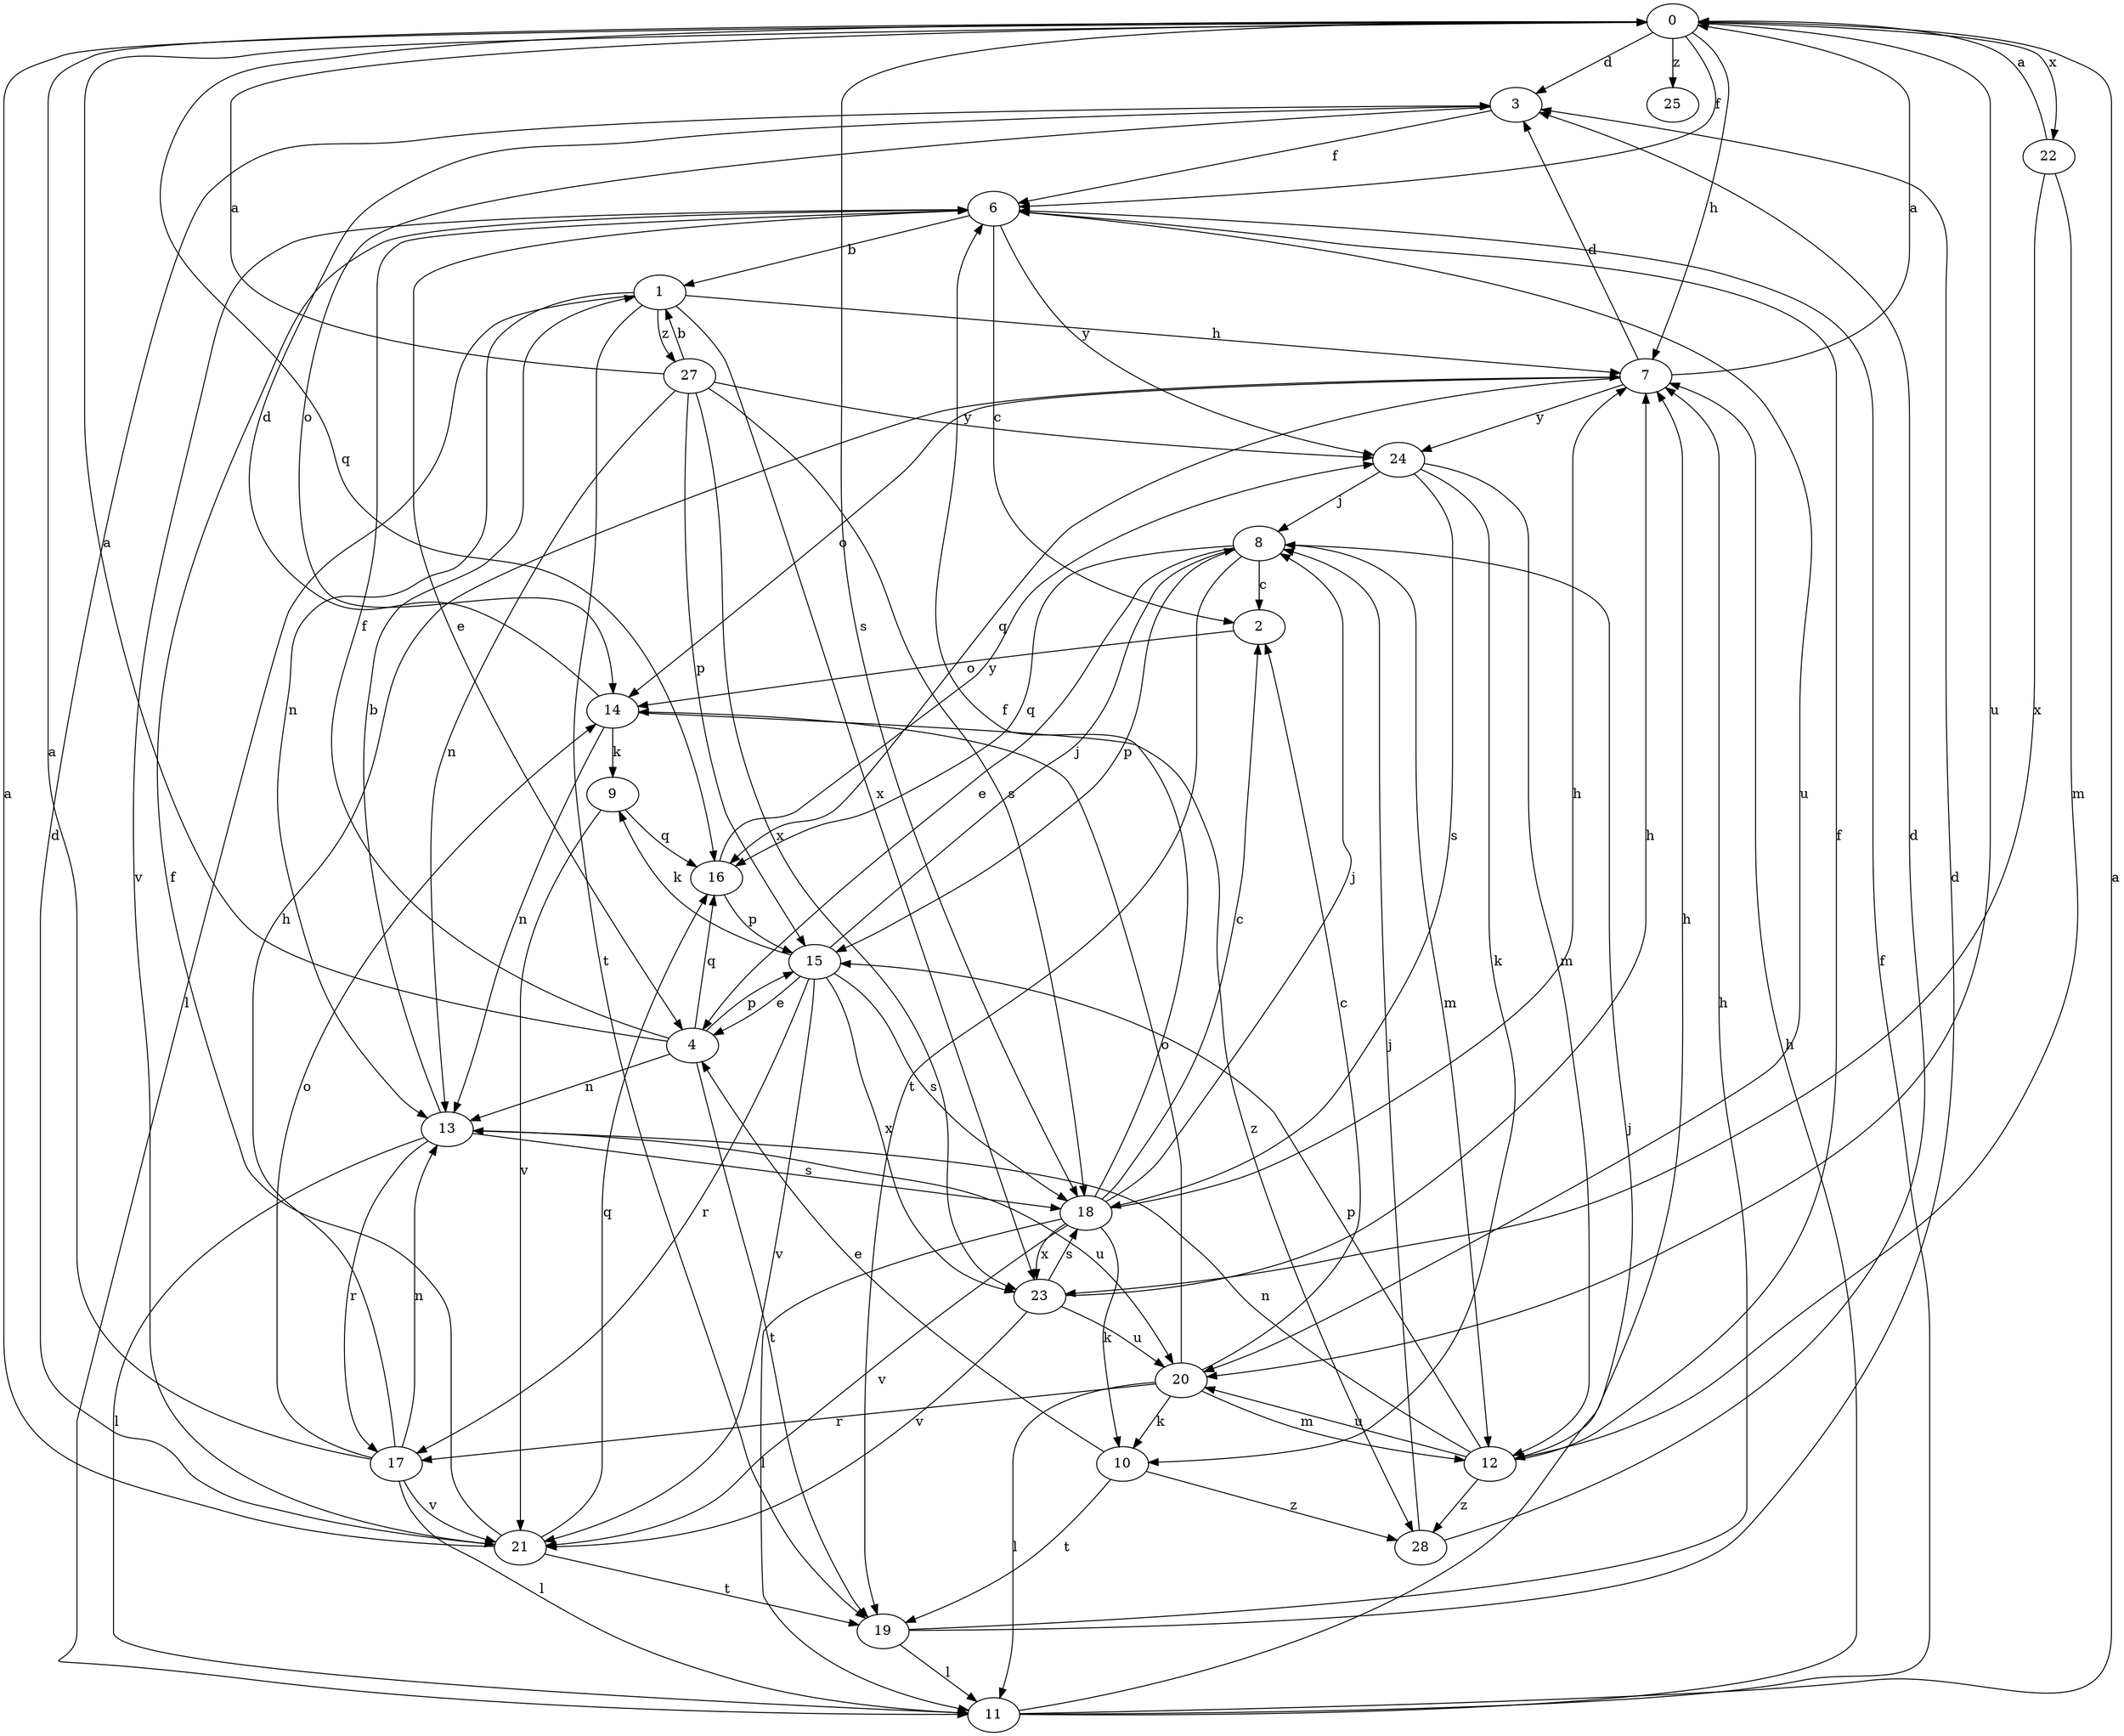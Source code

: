 strict digraph  {
0;
1;
2;
3;
4;
6;
7;
8;
9;
10;
11;
12;
13;
14;
15;
16;
17;
18;
19;
20;
21;
22;
23;
24;
25;
27;
28;
0 -> 3  [label=d];
0 -> 6  [label=f];
0 -> 7  [label=h];
0 -> 16  [label=q];
0 -> 18  [label=s];
0 -> 20  [label=u];
0 -> 22  [label=x];
0 -> 25  [label=z];
1 -> 7  [label=h];
1 -> 11  [label=l];
1 -> 13  [label=n];
1 -> 19  [label=t];
1 -> 23  [label=x];
1 -> 27  [label=z];
2 -> 14  [label=o];
3 -> 6  [label=f];
3 -> 14  [label=o];
4 -> 0  [label=a];
4 -> 6  [label=f];
4 -> 13  [label=n];
4 -> 15  [label=p];
4 -> 16  [label=q];
4 -> 19  [label=t];
6 -> 1  [label=b];
6 -> 2  [label=c];
6 -> 4  [label=e];
6 -> 20  [label=u];
6 -> 21  [label=v];
6 -> 24  [label=y];
7 -> 0  [label=a];
7 -> 3  [label=d];
7 -> 14  [label=o];
7 -> 16  [label=q];
7 -> 24  [label=y];
8 -> 2  [label=c];
8 -> 4  [label=e];
8 -> 12  [label=m];
8 -> 15  [label=p];
8 -> 16  [label=q];
8 -> 19  [label=t];
9 -> 16  [label=q];
9 -> 21  [label=v];
10 -> 4  [label=e];
10 -> 19  [label=t];
10 -> 28  [label=z];
11 -> 0  [label=a];
11 -> 6  [label=f];
11 -> 7  [label=h];
11 -> 8  [label=j];
12 -> 6  [label=f];
12 -> 7  [label=h];
12 -> 13  [label=n];
12 -> 15  [label=p];
12 -> 20  [label=u];
12 -> 28  [label=z];
13 -> 1  [label=b];
13 -> 11  [label=l];
13 -> 17  [label=r];
13 -> 18  [label=s];
13 -> 20  [label=u];
14 -> 3  [label=d];
14 -> 9  [label=k];
14 -> 13  [label=n];
14 -> 28  [label=z];
15 -> 4  [label=e];
15 -> 8  [label=j];
15 -> 9  [label=k];
15 -> 17  [label=r];
15 -> 18  [label=s];
15 -> 21  [label=v];
15 -> 23  [label=x];
16 -> 15  [label=p];
16 -> 24  [label=y];
17 -> 0  [label=a];
17 -> 7  [label=h];
17 -> 11  [label=l];
17 -> 13  [label=n];
17 -> 14  [label=o];
17 -> 21  [label=v];
18 -> 2  [label=c];
18 -> 6  [label=f];
18 -> 7  [label=h];
18 -> 8  [label=j];
18 -> 10  [label=k];
18 -> 11  [label=l];
18 -> 21  [label=v];
18 -> 23  [label=x];
19 -> 3  [label=d];
19 -> 7  [label=h];
19 -> 11  [label=l];
20 -> 2  [label=c];
20 -> 10  [label=k];
20 -> 11  [label=l];
20 -> 12  [label=m];
20 -> 14  [label=o];
20 -> 17  [label=r];
21 -> 0  [label=a];
21 -> 3  [label=d];
21 -> 6  [label=f];
21 -> 16  [label=q];
21 -> 19  [label=t];
22 -> 0  [label=a];
22 -> 12  [label=m];
22 -> 23  [label=x];
23 -> 7  [label=h];
23 -> 18  [label=s];
23 -> 20  [label=u];
23 -> 21  [label=v];
24 -> 8  [label=j];
24 -> 10  [label=k];
24 -> 12  [label=m];
24 -> 18  [label=s];
27 -> 0  [label=a];
27 -> 1  [label=b];
27 -> 13  [label=n];
27 -> 15  [label=p];
27 -> 18  [label=s];
27 -> 23  [label=x];
27 -> 24  [label=y];
28 -> 3  [label=d];
28 -> 8  [label=j];
}
